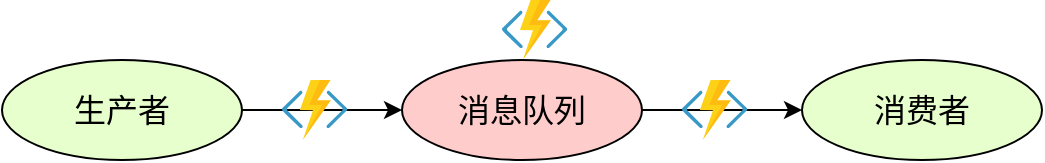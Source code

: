 <mxfile version="13.7.5" type="device"><diagram id="tQVUeKV7U2dX0t7lgvYz" name="第 1 页"><mxGraphModel dx="1422" dy="713" grid="1" gridSize="10" guides="1" tooltips="1" connect="1" arrows="1" fold="1" page="1" pageScale="1" pageWidth="827" pageHeight="1169" math="0" shadow="0"><root><mxCell id="0"/><mxCell id="1" parent="0"/><mxCell id="ogkj1mIJReVFsw1BxcqA-4" value="" style="edgeStyle=orthogonalEdgeStyle;rounded=0;orthogonalLoop=1;jettySize=auto;html=1;fontSize=16;" edge="1" parent="1" source="ogkj1mIJReVFsw1BxcqA-1" target="ogkj1mIJReVFsw1BxcqA-2"><mxGeometry relative="1" as="geometry"/></mxCell><mxCell id="ogkj1mIJReVFsw1BxcqA-1" value="生产者" style="ellipse;whiteSpace=wrap;html=1;fillColor=#E6FFCC;fontSize=16;" vertex="1" parent="1"><mxGeometry x="90" y="240" width="120" height="50" as="geometry"/></mxCell><mxCell id="ogkj1mIJReVFsw1BxcqA-5" value="" style="edgeStyle=orthogonalEdgeStyle;rounded=0;orthogonalLoop=1;jettySize=auto;html=1;fontSize=16;" edge="1" parent="1" source="ogkj1mIJReVFsw1BxcqA-2" target="ogkj1mIJReVFsw1BxcqA-3"><mxGeometry relative="1" as="geometry"/></mxCell><mxCell id="ogkj1mIJReVFsw1BxcqA-2" value="消息队列" style="ellipse;whiteSpace=wrap;html=1;fillColor=#FFCCCC;fontSize=16;" vertex="1" parent="1"><mxGeometry x="290" y="240" width="120" height="50" as="geometry"/></mxCell><mxCell id="ogkj1mIJReVFsw1BxcqA-3" value="消费者" style="ellipse;whiteSpace=wrap;html=1;fillColor=#E6FFCC;fontSize=16;" vertex="1" parent="1"><mxGeometry x="490" y="240" width="120" height="50" as="geometry"/></mxCell><mxCell id="ogkj1mIJReVFsw1BxcqA-6" value="" style="aspect=fixed;html=1;points=[];align=center;image;fontSize=16;image=img/lib/mscae/Functions.svg;fillColor=#E6FFCC;" vertex="1" parent="1"><mxGeometry x="230" y="250" width="32.61" height="30" as="geometry"/></mxCell><mxCell id="ogkj1mIJReVFsw1BxcqA-9" value="" style="aspect=fixed;html=1;points=[];align=center;image;fontSize=16;image=img/lib/mscae/Functions.svg;fillColor=#E6FFCC;" vertex="1" parent="1"><mxGeometry x="340" y="210" width="32.61" height="30" as="geometry"/></mxCell><mxCell id="ogkj1mIJReVFsw1BxcqA-10" value="" style="aspect=fixed;html=1;points=[];align=center;image;fontSize=16;image=img/lib/mscae/Functions.svg;fillColor=#E6FFCC;" vertex="1" parent="1"><mxGeometry x="430" y="250" width="32.61" height="30" as="geometry"/></mxCell></root></mxGraphModel></diagram></mxfile>